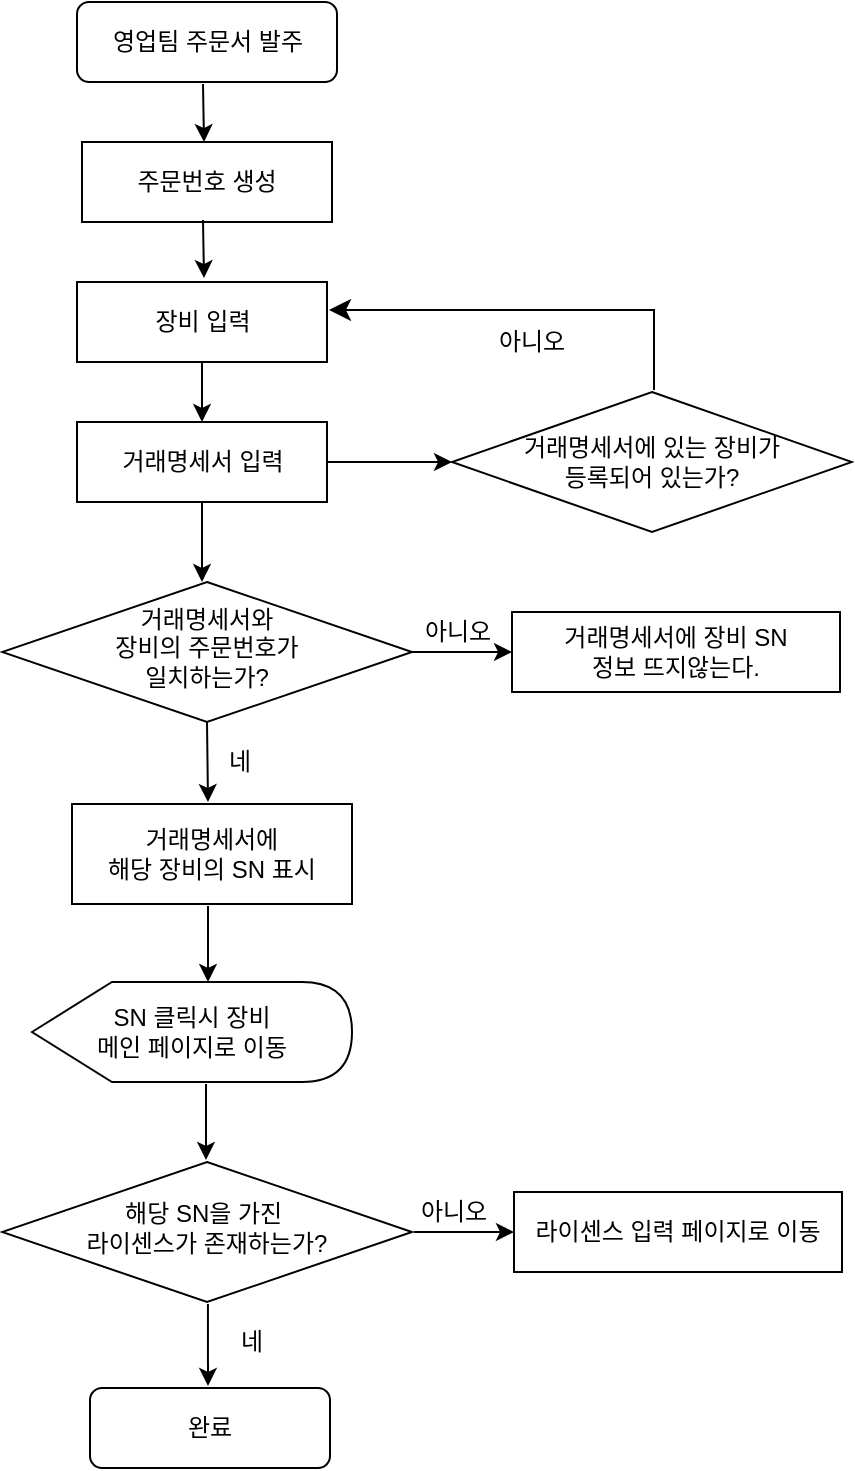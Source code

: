 <mxfile version="22.0.4" type="github">
  <diagram id="C5RBs43oDa-KdzZeNtuy" name="Page-1">
    <mxGraphModel dx="950" dy="950" grid="1" gridSize="10" guides="1" tooltips="1" connect="1" arrows="1" fold="1" page="1" pageScale="1" pageWidth="827" pageHeight="1169" math="0" shadow="0">
      <root>
        <mxCell id="WIyWlLk6GJQsqaUBKTNV-0" />
        <mxCell id="WIyWlLk6GJQsqaUBKTNV-1" parent="WIyWlLk6GJQsqaUBKTNV-0" />
        <mxCell id="WIyWlLk6GJQsqaUBKTNV-3" value="영업팀 주문서 발주" style="rounded=1;whiteSpace=wrap;html=1;fontSize=12;glass=0;strokeWidth=1;shadow=0;" parent="WIyWlLk6GJQsqaUBKTNV-1" vertex="1">
          <mxGeometry x="152.5" y="30" width="130" height="40" as="geometry" />
        </mxCell>
        <mxCell id="WIyWlLk6GJQsqaUBKTNV-11" value="완료" style="rounded=1;whiteSpace=wrap;html=1;fontSize=12;glass=0;strokeWidth=1;shadow=0;" parent="WIyWlLk6GJQsqaUBKTNV-1" vertex="1">
          <mxGeometry x="159" y="723" width="120" height="40" as="geometry" />
        </mxCell>
        <mxCell id="WIyWlLk6GJQsqaUBKTNV-12" value="거래명세서에 &lt;br&gt;해당 장비의 SN 표시" style="rounded=1;whiteSpace=wrap;html=1;fontSize=12;glass=0;strokeWidth=1;shadow=0;arcSize=0;" parent="WIyWlLk6GJQsqaUBKTNV-1" vertex="1">
          <mxGeometry x="150" y="431" width="140" height="50" as="geometry" />
        </mxCell>
        <mxCell id="qs7HbI76NU4g606yzsqf-4" value="거래명세서와 &lt;br&gt;장비의 주문번호가 &lt;br&gt;일치하는가?" style="rhombus;whiteSpace=wrap;html=1;shadow=0;fontFamily=Helvetica;fontSize=12;align=center;strokeWidth=1;spacing=6;spacingTop=-4;" vertex="1" parent="WIyWlLk6GJQsqaUBKTNV-1">
          <mxGeometry x="115" y="320" width="205" height="70" as="geometry" />
        </mxCell>
        <mxCell id="qs7HbI76NU4g606yzsqf-10" value="주문번호 생성" style="rounded=0;whiteSpace=wrap;html=1;" vertex="1" parent="WIyWlLk6GJQsqaUBKTNV-1">
          <mxGeometry x="155" y="100" width="125" height="40" as="geometry" />
        </mxCell>
        <mxCell id="qs7HbI76NU4g606yzsqf-12" value="거래명세서 입력" style="rounded=0;whiteSpace=wrap;html=1;" vertex="1" parent="WIyWlLk6GJQsqaUBKTNV-1">
          <mxGeometry x="152.5" y="240" width="125" height="40" as="geometry" />
        </mxCell>
        <mxCell id="qs7HbI76NU4g606yzsqf-19" value="" style="edgeStyle=orthogonalEdgeStyle;rounded=0;orthogonalLoop=1;jettySize=auto;html=1;" edge="1" parent="WIyWlLk6GJQsqaUBKTNV-1">
          <mxGeometry relative="1" as="geometry">
            <mxPoint x="215.5" y="71" as="sourcePoint" />
            <mxPoint x="216" y="100" as="targetPoint" />
          </mxGeometry>
        </mxCell>
        <mxCell id="qs7HbI76NU4g606yzsqf-25" value="거래명세서에 장비 SN &lt;br&gt;정보 뜨지않는다." style="rounded=0;whiteSpace=wrap;html=1;" vertex="1" parent="WIyWlLk6GJQsqaUBKTNV-1">
          <mxGeometry x="370" y="335" width="164" height="40" as="geometry" />
        </mxCell>
        <mxCell id="qs7HbI76NU4g606yzsqf-26" value="" style="endArrow=classic;html=1;rounded=0;exitX=0.5;exitY=1;exitDx=0;exitDy=0;" edge="1" parent="WIyWlLk6GJQsqaUBKTNV-1" source="qs7HbI76NU4g606yzsqf-4">
          <mxGeometry width="50" height="50" relative="1" as="geometry">
            <mxPoint x="190" y="460" as="sourcePoint" />
            <mxPoint x="218" y="430" as="targetPoint" />
          </mxGeometry>
        </mxCell>
        <mxCell id="qs7HbI76NU4g606yzsqf-29" value="" style="edgeStyle=orthogonalEdgeStyle;rounded=0;orthogonalLoop=1;jettySize=auto;html=1;" edge="1" parent="WIyWlLk6GJQsqaUBKTNV-1">
          <mxGeometry relative="1" as="geometry">
            <mxPoint x="215.5" y="139" as="sourcePoint" />
            <mxPoint x="216" y="168" as="targetPoint" />
          </mxGeometry>
        </mxCell>
        <mxCell id="qs7HbI76NU4g606yzsqf-30" value="장비 입력" style="rounded=0;whiteSpace=wrap;html=1;" vertex="1" parent="WIyWlLk6GJQsqaUBKTNV-1">
          <mxGeometry x="152.5" y="170" width="125" height="40" as="geometry" />
        </mxCell>
        <mxCell id="qs7HbI76NU4g606yzsqf-34" value="" style="endArrow=classic;html=1;rounded=0;exitX=0.5;exitY=1;exitDx=0;exitDy=0;" edge="1" parent="WIyWlLk6GJQsqaUBKTNV-1" source="qs7HbI76NU4g606yzsqf-30">
          <mxGeometry width="50" height="50" relative="1" as="geometry">
            <mxPoint x="200" y="260" as="sourcePoint" />
            <mxPoint x="215" y="240" as="targetPoint" />
          </mxGeometry>
        </mxCell>
        <mxCell id="qs7HbI76NU4g606yzsqf-36" value="" style="endArrow=classic;html=1;rounded=0;exitX=0.5;exitY=1;exitDx=0;exitDy=0;" edge="1" parent="WIyWlLk6GJQsqaUBKTNV-1" source="qs7HbI76NU4g606yzsqf-12">
          <mxGeometry width="50" height="50" relative="1" as="geometry">
            <mxPoint x="220" y="330" as="sourcePoint" />
            <mxPoint x="215" y="320" as="targetPoint" />
          </mxGeometry>
        </mxCell>
        <mxCell id="qs7HbI76NU4g606yzsqf-38" value="" style="endArrow=classic;html=1;rounded=0;exitX=1;exitY=0.5;exitDx=0;exitDy=0;entryX=0;entryY=0.5;entryDx=0;entryDy=0;" edge="1" parent="WIyWlLk6GJQsqaUBKTNV-1" source="qs7HbI76NU4g606yzsqf-4" target="qs7HbI76NU4g606yzsqf-25">
          <mxGeometry width="50" height="50" relative="1" as="geometry">
            <mxPoint x="350" y="370" as="sourcePoint" />
            <mxPoint x="400" y="320" as="targetPoint" />
          </mxGeometry>
        </mxCell>
        <UserObject label="아니오" placeholders="1" name="Variable" id="qs7HbI76NU4g606yzsqf-51">
          <mxCell style="text;html=1;strokeColor=none;fillColor=none;align=center;verticalAlign=middle;whiteSpace=wrap;overflow=hidden;" vertex="1" parent="WIyWlLk6GJQsqaUBKTNV-1">
            <mxGeometry x="303" y="335" width="80" height="20" as="geometry" />
          </mxCell>
        </UserObject>
        <UserObject label="네" placeholders="1" name="Variable" id="qs7HbI76NU4g606yzsqf-52">
          <mxCell style="text;html=1;strokeColor=none;fillColor=none;align=center;verticalAlign=middle;whiteSpace=wrap;overflow=hidden;" vertex="1" parent="WIyWlLk6GJQsqaUBKTNV-1">
            <mxGeometry x="194" y="400" width="80" height="20" as="geometry" />
          </mxCell>
        </UserObject>
        <mxCell id="qs7HbI76NU4g606yzsqf-53" value="" style="endArrow=classic;html=1;rounded=0;" edge="1" parent="WIyWlLk6GJQsqaUBKTNV-1">
          <mxGeometry width="50" height="50" relative="1" as="geometry">
            <mxPoint x="218" y="482" as="sourcePoint" />
            <mxPoint x="218" y="520" as="targetPoint" />
          </mxGeometry>
        </mxCell>
        <mxCell id="qs7HbI76NU4g606yzsqf-56" value="SN 클릭시 장비 &lt;br&gt;메인 페이지로 이동" style="shape=display;whiteSpace=wrap;html=1;" vertex="1" parent="WIyWlLk6GJQsqaUBKTNV-1">
          <mxGeometry x="130" y="520" width="160" height="50" as="geometry" />
        </mxCell>
        <mxCell id="qs7HbI76NU4g606yzsqf-57" value="해당 SN을 가진&amp;nbsp;&lt;br&gt;라이센스가 존재하는가?" style="rhombus;whiteSpace=wrap;html=1;shadow=0;fontFamily=Helvetica;fontSize=12;align=center;strokeWidth=1;spacing=6;spacingTop=-4;" vertex="1" parent="WIyWlLk6GJQsqaUBKTNV-1">
          <mxGeometry x="115" y="610" width="205" height="70" as="geometry" />
        </mxCell>
        <mxCell id="qs7HbI76NU4g606yzsqf-60" value="" style="endArrow=classic;html=1;rounded=0;" edge="1" parent="WIyWlLk6GJQsqaUBKTNV-1">
          <mxGeometry width="50" height="50" relative="1" as="geometry">
            <mxPoint x="217" y="571" as="sourcePoint" />
            <mxPoint x="217" y="609" as="targetPoint" />
          </mxGeometry>
        </mxCell>
        <mxCell id="qs7HbI76NU4g606yzsqf-61" value="라이센스 입력 페이지로 이동" style="rounded=0;whiteSpace=wrap;html=1;" vertex="1" parent="WIyWlLk6GJQsqaUBKTNV-1">
          <mxGeometry x="371" y="625" width="164" height="40" as="geometry" />
        </mxCell>
        <mxCell id="qs7HbI76NU4g606yzsqf-62" value="" style="endArrow=classic;html=1;rounded=0;exitX=1;exitY=0.5;exitDx=0;exitDy=0;entryX=0;entryY=0.5;entryDx=0;entryDy=0;" edge="1" parent="WIyWlLk6GJQsqaUBKTNV-1" target="qs7HbI76NU4g606yzsqf-61">
          <mxGeometry width="50" height="50" relative="1" as="geometry">
            <mxPoint x="321" y="645" as="sourcePoint" />
            <mxPoint x="401" y="610" as="targetPoint" />
          </mxGeometry>
        </mxCell>
        <UserObject label="아니오" placeholders="1" name="Variable" id="qs7HbI76NU4g606yzsqf-63">
          <mxCell style="text;html=1;strokeColor=none;fillColor=none;align=center;verticalAlign=middle;whiteSpace=wrap;overflow=hidden;" vertex="1" parent="WIyWlLk6GJQsqaUBKTNV-1">
            <mxGeometry x="301" y="625" width="80" height="20" as="geometry" />
          </mxCell>
        </UserObject>
        <mxCell id="qs7HbI76NU4g606yzsqf-64" value="" style="endArrow=classic;html=1;rounded=0;exitX=0.473;exitY=0.986;exitDx=0;exitDy=0;exitPerimeter=0;" edge="1" parent="WIyWlLk6GJQsqaUBKTNV-1">
          <mxGeometry width="50" height="50" relative="1" as="geometry">
            <mxPoint x="217.965" y="681.02" as="sourcePoint" />
            <mxPoint x="218" y="722" as="targetPoint" />
          </mxGeometry>
        </mxCell>
        <UserObject label="네" placeholders="1" name="Variable" id="qs7HbI76NU4g606yzsqf-65">
          <mxCell style="text;html=1;strokeColor=none;fillColor=none;align=center;verticalAlign=middle;whiteSpace=wrap;overflow=hidden;" vertex="1" parent="WIyWlLk6GJQsqaUBKTNV-1">
            <mxGeometry x="200" y="690" width="80" height="20" as="geometry" />
          </mxCell>
        </UserObject>
        <mxCell id="qs7HbI76NU4g606yzsqf-67" value="" style="endArrow=classic;html=1;rounded=0;exitX=1;exitY=0.5;exitDx=0;exitDy=0;entryX=0;entryY=0.5;entryDx=0;entryDy=0;" edge="1" parent="WIyWlLk6GJQsqaUBKTNV-1" source="qs7HbI76NU4g606yzsqf-12" target="qs7HbI76NU4g606yzsqf-68">
          <mxGeometry width="50" height="50" relative="1" as="geometry">
            <mxPoint x="290" y="280" as="sourcePoint" />
            <mxPoint x="320" y="260" as="targetPoint" />
          </mxGeometry>
        </mxCell>
        <mxCell id="qs7HbI76NU4g606yzsqf-68" value="거래명세서에 있는 장비가 &lt;br&gt;등록되어 있는가?" style="rhombus;whiteSpace=wrap;html=1;" vertex="1" parent="WIyWlLk6GJQsqaUBKTNV-1">
          <mxGeometry x="340" y="225" width="200" height="70" as="geometry" />
        </mxCell>
        <mxCell id="qs7HbI76NU4g606yzsqf-71" value="" style="edgeStyle=segmentEdgeStyle;endArrow=classic;html=1;curved=0;rounded=0;endSize=8;startSize=8;entryX=1;entryY=0.25;entryDx=0;entryDy=0;" edge="1" parent="WIyWlLk6GJQsqaUBKTNV-1">
          <mxGeometry width="50" height="50" relative="1" as="geometry">
            <mxPoint x="441" y="224" as="sourcePoint" />
            <mxPoint x="278.5" y="184" as="targetPoint" />
            <Array as="points">
              <mxPoint x="441" y="184" />
            </Array>
          </mxGeometry>
        </mxCell>
        <UserObject label="아니오" placeholders="1" name="Variable" id="qs7HbI76NU4g606yzsqf-72">
          <mxCell style="text;html=1;strokeColor=none;fillColor=none;align=center;verticalAlign=middle;whiteSpace=wrap;overflow=hidden;" vertex="1" parent="WIyWlLk6GJQsqaUBKTNV-1">
            <mxGeometry x="340" y="190" width="80" height="20" as="geometry" />
          </mxCell>
        </UserObject>
      </root>
    </mxGraphModel>
  </diagram>
</mxfile>
